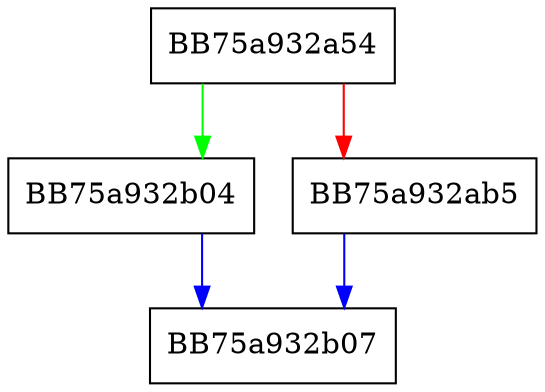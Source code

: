 digraph _verify_certificate_chain {
  node [shape="box"];
  graph [splines=ortho];
  BB75a932a54 -> BB75a932b04 [color="green"];
  BB75a932a54 -> BB75a932ab5 [color="red"];
  BB75a932ab5 -> BB75a932b07 [color="blue"];
  BB75a932b04 -> BB75a932b07 [color="blue"];
}